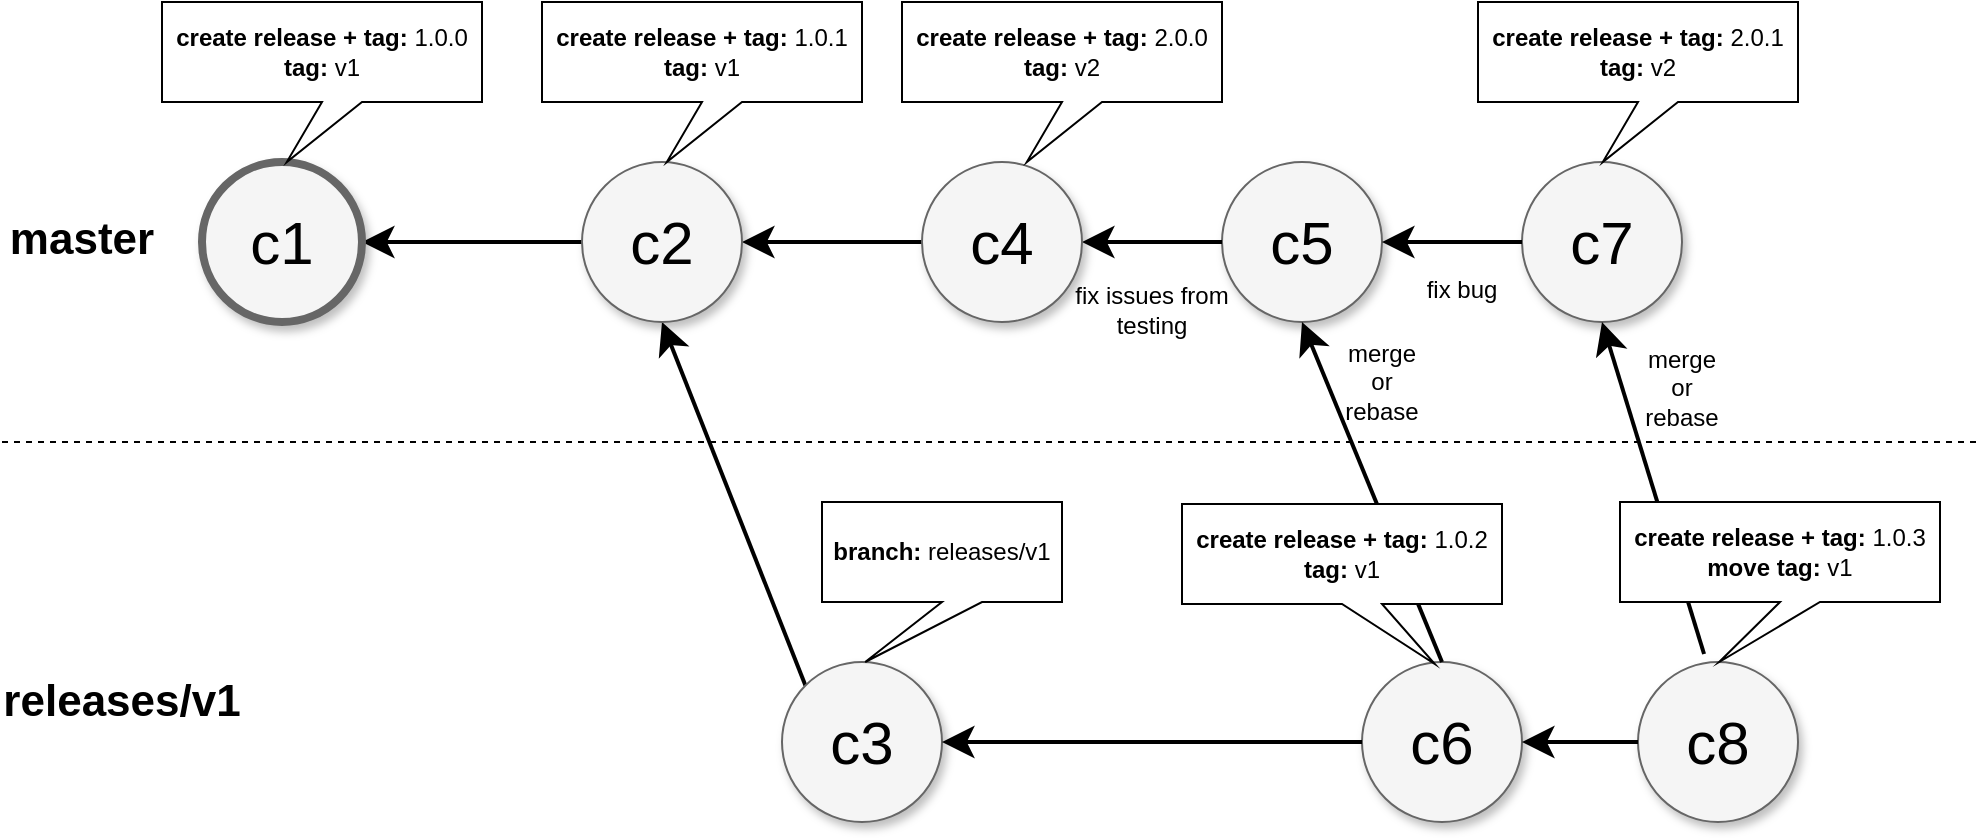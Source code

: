 <mxfile version="12.3.8" type="device" pages="1"><diagram name="Page-1" id="ff44883e-f642-bcb2-894b-16b3d25a3f0b"><mxGraphModel dx="1056" dy="568" grid="1" gridSize="10" guides="1" tooltips="1" connect="1" arrows="1" fold="1" page="1" pageScale="1.5" pageWidth="1169" pageHeight="826" background="#ffffff" math="0" shadow="0"><root><mxCell id="0" style=";html=1;"/><mxCell id="1" style=";html=1;" parent="0"/><mxCell id="f0bcc99304e6f5a-9" style="edgeStyle=none;curved=1;html=1;startSize=10;endArrow=classic;endFill=1;endSize=10;strokeColor=#000000;strokeWidth=2;fontSize=12;entryX=1;entryY=0.5;entryDx=0;entryDy=0;exitX=0;exitY=0.5;exitDx=0;exitDy=0;" parent="1" source="f0bcc99304e6f5a-2" target="f0bcc99304e6f5a-1" edge="1"><mxGeometry relative="1" as="geometry"><mxPoint x="410" y="770" as="sourcePoint"/></mxGeometry></mxCell><mxCell id="f0bcc99304e6f5a-16" style="edgeStyle=none;curved=1;html=1;startSize=10;endFill=1;endSize=10;strokeWidth=2;fontSize=12;exitX=0;exitY=0;exitDx=0;exitDy=0;entryX=0.5;entryY=1;entryDx=0;entryDy=0;" parent="1" source="f0bcc99304e6f5a-3" target="f0bcc99304e6f5a-2" edge="1"><mxGeometry relative="1" as="geometry"><mxPoint x="310" y="870" as="targetPoint"/></mxGeometry></mxCell><mxCell id="f0bcc99304e6f5a-1" value="c1" style="ellipse;whiteSpace=wrap;html=1;rounded=0;shadow=1;strokeColor=#666666;strokeWidth=4;fontSize=30;align=center;fillColor=#f5f5f5;" parent="1" vertex="1"><mxGeometry x="280" y="570" width="80" height="80" as="geometry"/></mxCell><mxCell id="f0bcc99304e6f5a-10" style="edgeStyle=none;curved=1;html=1;startSize=10;endFill=1;endSize=10;strokeWidth=2;fontSize=12;exitX=0;exitY=0.5;exitDx=0;exitDy=0;entryX=1;entryY=0.5;entryDx=0;entryDy=0;" parent="1" source="f0bcc99304e6f5a-6" target="f0bcc99304e6f5a-2" edge="1"><mxGeometry relative="1" as="geometry"><mxPoint x="590" y="530" as="targetPoint"/></mxGeometry></mxCell><mxCell id="f0bcc99304e6f5a-2" value="c2" style="ellipse;whiteSpace=wrap;html=1;rounded=0;shadow=1;strokeColor=#666666;strokeWidth=1;fontSize=30;align=center;fillColor=#f5f5f5;" parent="1" vertex="1"><mxGeometry x="470" y="570" width="80" height="80" as="geometry"/></mxCell><mxCell id="f0bcc99304e6f5a-3" value="c3" style="ellipse;whiteSpace=wrap;html=1;rounded=0;shadow=1;strokeColor=#666666;strokeWidth=1;fontSize=30;align=center;fillColor=#f5f5f5;" parent="1" vertex="1"><mxGeometry x="570" y="820" width="80" height="80" as="geometry"/></mxCell><mxCell id="f0bcc99304e6f5a-4" value="c5" style="ellipse;whiteSpace=wrap;html=1;rounded=0;shadow=1;strokeColor=#666666;strokeWidth=1;fontSize=30;align=center;fillColor=#f5f5f5;" parent="1" vertex="1"><mxGeometry x="790" y="570" width="80" height="80" as="geometry"/></mxCell><mxCell id="f0bcc99304e6f5a-14" style="edgeStyle=none;curved=1;html=1;startSize=10;endFill=1;endSize=10;strokeWidth=2;fontSize=12;exitX=0;exitY=0.5;exitDx=0;exitDy=0;entryX=1;entryY=0.5;entryDx=0;entryDy=0;" parent="1" source="f0bcc99304e6f5a-4" target="f0bcc99304e6f5a-6" edge="1"><mxGeometry relative="1" as="geometry"><mxPoint x="730" y="530" as="targetPoint"/></mxGeometry></mxCell><mxCell id="f0bcc99304e6f5a-6" value="c4" style="ellipse;whiteSpace=wrap;html=1;rounded=0;shadow=1;strokeColor=#666666;strokeWidth=1;fontSize=30;align=center;fillColor=#f5f5f5;" parent="1" vertex="1"><mxGeometry x="640" y="570" width="80" height="80" as="geometry"/></mxCell><mxCell id="g_rDVRQgEvpVTLsoLcC--1" value="&lt;b&gt;branch:&lt;/b&gt;&amp;nbsp;releases/v1" style="shape=callout;whiteSpace=wrap;html=1;perimeter=calloutPerimeter;position2=0.18;" parent="1" vertex="1"><mxGeometry x="590" y="740" width="120" height="80" as="geometry"/></mxCell><mxCell id="g_rDVRQgEvpVTLsoLcC--3" value="c6" style="ellipse;whiteSpace=wrap;html=1;rounded=0;shadow=1;strokeColor=#666666;strokeWidth=1;fontSize=30;align=center;fillColor=#f5f5f5;" parent="1" vertex="1"><mxGeometry x="860" y="820" width="80" height="80" as="geometry"/></mxCell><mxCell id="g_rDVRQgEvpVTLsoLcC--4" style="edgeStyle=none;curved=1;html=1;startSize=10;endFill=1;endSize=10;strokeWidth=2;fontSize=12;exitX=0;exitY=0.5;exitDx=0;exitDy=0;entryX=1;entryY=0.5;entryDx=0;entryDy=0;" parent="1" source="g_rDVRQgEvpVTLsoLcC--3" target="f0bcc99304e6f5a-3" edge="1"><mxGeometry relative="1" as="geometry"><mxPoint x="591.716" y="841.716" as="sourcePoint"/><mxPoint x="520" y="660" as="targetPoint"/></mxGeometry></mxCell><mxCell id="g_rDVRQgEvpVTLsoLcC--5" value="fix issues from testing" style="text;html=1;strokeColor=none;fillColor=none;align=center;verticalAlign=middle;whiteSpace=wrap;rounded=0;" parent="1" vertex="1"><mxGeometry x="705" y="634" width="100" height="20" as="geometry"/></mxCell><mxCell id="g_rDVRQgEvpVTLsoLcC--6" style="edgeStyle=none;curved=1;html=1;startSize=10;endFill=1;endSize=10;strokeWidth=2;fontSize=12;exitX=0.5;exitY=0;exitDx=0;exitDy=0;entryX=0.5;entryY=1;entryDx=0;entryDy=0;" parent="1" source="g_rDVRQgEvpVTLsoLcC--3" target="f0bcc99304e6f5a-4" edge="1"><mxGeometry relative="1" as="geometry"><mxPoint x="870" y="870" as="sourcePoint"/><mxPoint x="660" y="870" as="targetPoint"/></mxGeometry></mxCell><mxCell id="g_rDVRQgEvpVTLsoLcC--7" value="merge or rebase" style="text;html=1;strokeColor=none;fillColor=none;align=center;verticalAlign=middle;whiteSpace=wrap;rounded=0;" parent="1" vertex="1"><mxGeometry x="850" y="670" width="40" height="20" as="geometry"/></mxCell><mxCell id="g_rDVRQgEvpVTLsoLcC--8" value="&lt;b&gt;create release + tag:&lt;/b&gt; 1.0.2&lt;br&gt;&lt;b&gt;tag:&lt;/b&gt; v1" style="shape=callout;whiteSpace=wrap;html=1;perimeter=calloutPerimeter;position2=0.79;" parent="1" vertex="1"><mxGeometry x="770" y="741" width="160" height="80" as="geometry"/></mxCell><mxCell id="g_rDVRQgEvpVTLsoLcC--10" value="c7" style="ellipse;whiteSpace=wrap;html=1;rounded=0;shadow=1;strokeColor=#666666;strokeWidth=1;fontSize=30;align=center;fillColor=#f5f5f5;" parent="1" vertex="1"><mxGeometry x="940" y="570" width="80" height="80" as="geometry"/></mxCell><mxCell id="g_rDVRQgEvpVTLsoLcC--11" style="edgeStyle=none;curved=1;html=1;startSize=10;endFill=1;endSize=10;strokeWidth=2;fontSize=12;exitX=0;exitY=0.5;exitDx=0;exitDy=0;" parent="1" source="g_rDVRQgEvpVTLsoLcC--10" edge="1"><mxGeometry relative="1" as="geometry"><mxPoint x="800" y="620" as="sourcePoint"/><mxPoint x="870" y="610" as="targetPoint"/></mxGeometry></mxCell><mxCell id="g_rDVRQgEvpVTLsoLcC--12" value="c8" style="ellipse;whiteSpace=wrap;html=1;rounded=0;shadow=1;strokeColor=#666666;strokeWidth=1;fontSize=30;align=center;fillColor=#f5f5f5;" parent="1" vertex="1"><mxGeometry x="998" y="820" width="80" height="80" as="geometry"/></mxCell><mxCell id="g_rDVRQgEvpVTLsoLcC--13" style="edgeStyle=none;curved=1;html=1;startSize=10;endFill=1;endSize=10;strokeWidth=2;fontSize=12;exitX=0;exitY=0.5;exitDx=0;exitDy=0;entryX=1;entryY=0.5;entryDx=0;entryDy=0;" parent="1" source="g_rDVRQgEvpVTLsoLcC--12" target="g_rDVRQgEvpVTLsoLcC--3" edge="1"><mxGeometry relative="1" as="geometry"><mxPoint x="870" y="870" as="sourcePoint"/><mxPoint x="660" y="870" as="targetPoint"/></mxGeometry></mxCell><mxCell id="g_rDVRQgEvpVTLsoLcC--14" style="edgeStyle=none;curved=1;html=1;startSize=10;endFill=1;endSize=10;strokeWidth=2;fontSize=12;exitX=0.413;exitY=-0.05;exitDx=0;exitDy=0;entryX=0.5;entryY=1;entryDx=0;entryDy=0;exitPerimeter=0;" parent="1" source="g_rDVRQgEvpVTLsoLcC--12" target="g_rDVRQgEvpVTLsoLcC--10" edge="1"><mxGeometry relative="1" as="geometry"><mxPoint x="910" y="830" as="sourcePoint"/><mxPoint x="840" y="660" as="targetPoint"/></mxGeometry></mxCell><mxCell id="g_rDVRQgEvpVTLsoLcC--15" value="merge or rebase" style="text;html=1;strokeColor=none;fillColor=none;align=center;verticalAlign=middle;whiteSpace=wrap;rounded=0;" parent="1" vertex="1"><mxGeometry x="1000" y="673" width="40" height="20" as="geometry"/></mxCell><mxCell id="g_rDVRQgEvpVTLsoLcC--16" value="fix bug" style="text;html=1;strokeColor=none;fillColor=none;align=center;verticalAlign=middle;whiteSpace=wrap;rounded=0;" parent="1" vertex="1"><mxGeometry x="890" y="624" width="40" height="20" as="geometry"/></mxCell><mxCell id="g_rDVRQgEvpVTLsoLcC--18" value="&lt;b&gt;create release + tag:&lt;/b&gt; 1.0.3&lt;br&gt;&lt;b&gt;move tag:&lt;/b&gt; v1" style="shape=callout;whiteSpace=wrap;html=1;perimeter=calloutPerimeter;position2=0.31;" parent="1" vertex="1"><mxGeometry x="989" y="740" width="160" height="80" as="geometry"/></mxCell><mxCell id="g_rDVRQgEvpVTLsoLcC--19" value="master" style="text;html=1;strokeColor=none;fillColor=none;align=center;verticalAlign=middle;whiteSpace=wrap;rounded=0;fontStyle=1;fontSize=22;" parent="1" vertex="1"><mxGeometry x="190" y="599" width="60" height="20" as="geometry"/></mxCell><mxCell id="g_rDVRQgEvpVTLsoLcC--20" value="releases/v1" style="text;html=1;strokeColor=none;fillColor=none;align=center;verticalAlign=middle;whiteSpace=wrap;rounded=0;fontStyle=1;fontSize=22;" parent="1" vertex="1"><mxGeometry x="180" y="830" width="120" height="20" as="geometry"/></mxCell><mxCell id="g_rDVRQgEvpVTLsoLcC--21" value="" style="endArrow=none;dashed=1;html=1;fontSize=22;" parent="1" edge="1"><mxGeometry width="50" height="50" relative="1" as="geometry"><mxPoint x="180" y="710" as="sourcePoint"/><mxPoint x="1170" y="710" as="targetPoint"/></mxGeometry></mxCell><mxCell id="95yrAyCjuaMRlozGYDW8-1" value="&lt;b&gt;create release + tag:&lt;/b&gt; 1.0.1&lt;br&gt;&lt;b&gt;tag:&lt;/b&gt; v1" style="shape=callout;whiteSpace=wrap;html=1;perimeter=calloutPerimeter;position2=0.39;" vertex="1" parent="1"><mxGeometry x="450" y="490" width="160" height="80" as="geometry"/></mxCell><mxCell id="95yrAyCjuaMRlozGYDW8-2" value="&lt;b&gt;create release + tag:&lt;/b&gt; 1.0.0&lt;br&gt;&lt;b&gt;tag:&lt;/b&gt; v1" style="shape=callout;whiteSpace=wrap;html=1;perimeter=calloutPerimeter;position2=0.39;" vertex="1" parent="1"><mxGeometry x="260" y="490" width="160" height="80" as="geometry"/></mxCell><mxCell id="95yrAyCjuaMRlozGYDW8-3" value="&lt;b&gt;create release + tag:&lt;/b&gt;&amp;nbsp;2.0.0&lt;br&gt;&lt;b&gt;tag:&lt;/b&gt; v2" style="shape=callout;whiteSpace=wrap;html=1;perimeter=calloutPerimeter;position2=0.39;" vertex="1" parent="1"><mxGeometry x="630" y="490" width="160" height="80" as="geometry"/></mxCell><mxCell id="95yrAyCjuaMRlozGYDW8-4" value="&lt;b&gt;create release + tag:&lt;/b&gt;&amp;nbsp;2.0.1&lt;br&gt;&lt;b&gt;tag:&lt;/b&gt; v2" style="shape=callout;whiteSpace=wrap;html=1;perimeter=calloutPerimeter;position2=0.39;" vertex="1" parent="1"><mxGeometry x="918" y="490" width="160" height="80" as="geometry"/></mxCell></root></mxGraphModel></diagram></mxfile>